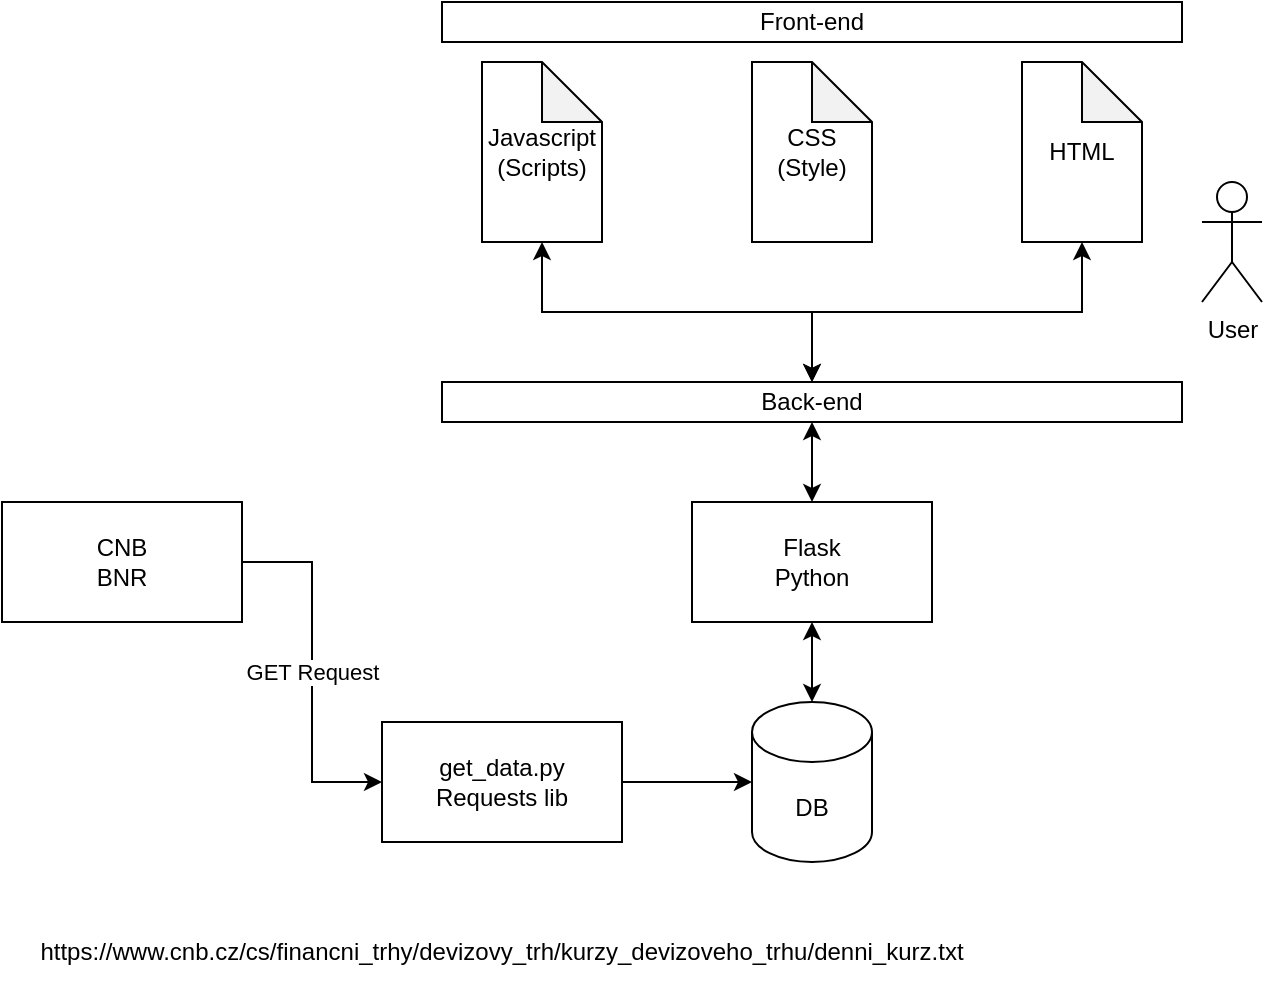 <mxfile version="22.0.2" type="device">
  <diagram name="Page-1" id="1IKSsUQUWhkjJN7TaTGo">
    <mxGraphModel dx="780" dy="504" grid="1" gridSize="10" guides="1" tooltips="1" connect="1" arrows="1" fold="1" page="1" pageScale="1" pageWidth="850" pageHeight="1100" math="0" shadow="0">
      <root>
        <mxCell id="0" />
        <mxCell id="1" parent="0" />
        <mxCell id="YbYkni5E4hA5sm-V1Imy-1" value="Front-end" style="rounded=0;whiteSpace=wrap;html=1;" vertex="1" parent="1">
          <mxGeometry x="240" y="20" width="370" height="20" as="geometry" />
        </mxCell>
        <mxCell id="YbYkni5E4hA5sm-V1Imy-2" value="User" style="shape=umlActor;verticalLabelPosition=bottom;verticalAlign=top;html=1;outlineConnect=0;" vertex="1" parent="1">
          <mxGeometry x="620" y="110" width="30" height="60" as="geometry" />
        </mxCell>
        <mxCell id="YbYkni5E4hA5sm-V1Imy-9" style="edgeStyle=orthogonalEdgeStyle;rounded=0;orthogonalLoop=1;jettySize=auto;html=1;exitX=0.5;exitY=1;exitDx=0;exitDy=0;exitPerimeter=0;entryX=0.5;entryY=0;entryDx=0;entryDy=0;startArrow=classic;startFill=1;" edge="1" parent="1" source="YbYkni5E4hA5sm-V1Imy-3" target="YbYkni5E4hA5sm-V1Imy-6">
          <mxGeometry relative="1" as="geometry" />
        </mxCell>
        <mxCell id="YbYkni5E4hA5sm-V1Imy-3" value="HTML" style="shape=note;whiteSpace=wrap;html=1;backgroundOutline=1;darkOpacity=0.05;" vertex="1" parent="1">
          <mxGeometry x="530" y="50" width="60" height="90" as="geometry" />
        </mxCell>
        <mxCell id="YbYkni5E4hA5sm-V1Imy-4" value="CSS&lt;br&gt;(Style)" style="shape=note;whiteSpace=wrap;html=1;backgroundOutline=1;darkOpacity=0.05;" vertex="1" parent="1">
          <mxGeometry x="395" y="50" width="60" height="90" as="geometry" />
        </mxCell>
        <mxCell id="YbYkni5E4hA5sm-V1Imy-8" style="edgeStyle=orthogonalEdgeStyle;rounded=0;orthogonalLoop=1;jettySize=auto;html=1;entryX=0.5;entryY=0;entryDx=0;entryDy=0;startArrow=classic;startFill=1;" edge="1" parent="1" source="YbYkni5E4hA5sm-V1Imy-5" target="YbYkni5E4hA5sm-V1Imy-6">
          <mxGeometry relative="1" as="geometry" />
        </mxCell>
        <mxCell id="YbYkni5E4hA5sm-V1Imy-5" value="Javascript&lt;br&gt;(Scripts)" style="shape=note;whiteSpace=wrap;html=1;backgroundOutline=1;darkOpacity=0.05;" vertex="1" parent="1">
          <mxGeometry x="260" y="50" width="60" height="90" as="geometry" />
        </mxCell>
        <mxCell id="YbYkni5E4hA5sm-V1Imy-13" style="edgeStyle=orthogonalEdgeStyle;rounded=0;orthogonalLoop=1;jettySize=auto;html=1;exitX=0.5;exitY=1;exitDx=0;exitDy=0;entryX=0.5;entryY=0;entryDx=0;entryDy=0;startArrow=classic;startFill=1;" edge="1" parent="1" source="YbYkni5E4hA5sm-V1Imy-6" target="YbYkni5E4hA5sm-V1Imy-10">
          <mxGeometry relative="1" as="geometry" />
        </mxCell>
        <mxCell id="YbYkni5E4hA5sm-V1Imy-6" value="Back-end" style="rounded=0;whiteSpace=wrap;html=1;" vertex="1" parent="1">
          <mxGeometry x="240" y="210" width="370" height="20" as="geometry" />
        </mxCell>
        <mxCell id="YbYkni5E4hA5sm-V1Imy-10" value="Flask&lt;br&gt;Python" style="rounded=0;whiteSpace=wrap;html=1;" vertex="1" parent="1">
          <mxGeometry x="365" y="270" width="120" height="60" as="geometry" />
        </mxCell>
        <mxCell id="YbYkni5E4hA5sm-V1Imy-12" style="edgeStyle=orthogonalEdgeStyle;rounded=0;orthogonalLoop=1;jettySize=auto;html=1;exitX=0.5;exitY=0;exitDx=0;exitDy=0;exitPerimeter=0;entryX=0.5;entryY=1;entryDx=0;entryDy=0;startArrow=classic;startFill=1;" edge="1" parent="1" source="YbYkni5E4hA5sm-V1Imy-11" target="YbYkni5E4hA5sm-V1Imy-10">
          <mxGeometry relative="1" as="geometry" />
        </mxCell>
        <mxCell id="YbYkni5E4hA5sm-V1Imy-11" value="DB" style="shape=cylinder3;whiteSpace=wrap;html=1;boundedLbl=1;backgroundOutline=1;size=15;" vertex="1" parent="1">
          <mxGeometry x="395" y="370" width="60" height="80" as="geometry" />
        </mxCell>
        <mxCell id="YbYkni5E4hA5sm-V1Imy-17" value="GET Request&lt;br&gt;" style="edgeStyle=orthogonalEdgeStyle;rounded=0;orthogonalLoop=1;jettySize=auto;html=1;exitX=1;exitY=0.5;exitDx=0;exitDy=0;entryX=0;entryY=0.5;entryDx=0;entryDy=0;" edge="1" parent="1" source="YbYkni5E4hA5sm-V1Imy-14" target="YbYkni5E4hA5sm-V1Imy-16">
          <mxGeometry relative="1" as="geometry" />
        </mxCell>
        <mxCell id="YbYkni5E4hA5sm-V1Imy-14" value="CNB&lt;br&gt;BNR" style="rounded=0;whiteSpace=wrap;html=1;" vertex="1" parent="1">
          <mxGeometry x="20" y="270" width="120" height="60" as="geometry" />
        </mxCell>
        <mxCell id="YbYkni5E4hA5sm-V1Imy-16" value="get_data.py&lt;br&gt;Requests lib" style="rounded=0;whiteSpace=wrap;html=1;" vertex="1" parent="1">
          <mxGeometry x="210" y="380" width="120" height="60" as="geometry" />
        </mxCell>
        <mxCell id="YbYkni5E4hA5sm-V1Imy-18" style="edgeStyle=orthogonalEdgeStyle;rounded=0;orthogonalLoop=1;jettySize=auto;html=1;exitX=1;exitY=0.5;exitDx=0;exitDy=0;entryX=0;entryY=0.5;entryDx=0;entryDy=0;entryPerimeter=0;" edge="1" parent="1" source="YbYkni5E4hA5sm-V1Imy-16" target="YbYkni5E4hA5sm-V1Imy-11">
          <mxGeometry relative="1" as="geometry" />
        </mxCell>
        <mxCell id="YbYkni5E4hA5sm-V1Imy-22" value="https://www.cnb.cz/cs/financni_trhy/devizovy_trh/kurzy_devizoveho_trhu/denni_kurz.txt" style="text;html=1;strokeColor=none;fillColor=none;align=center;verticalAlign=middle;whiteSpace=wrap;rounded=0;" vertex="1" parent="1">
          <mxGeometry x="20" y="480" width="500" height="30" as="geometry" />
        </mxCell>
      </root>
    </mxGraphModel>
  </diagram>
</mxfile>
